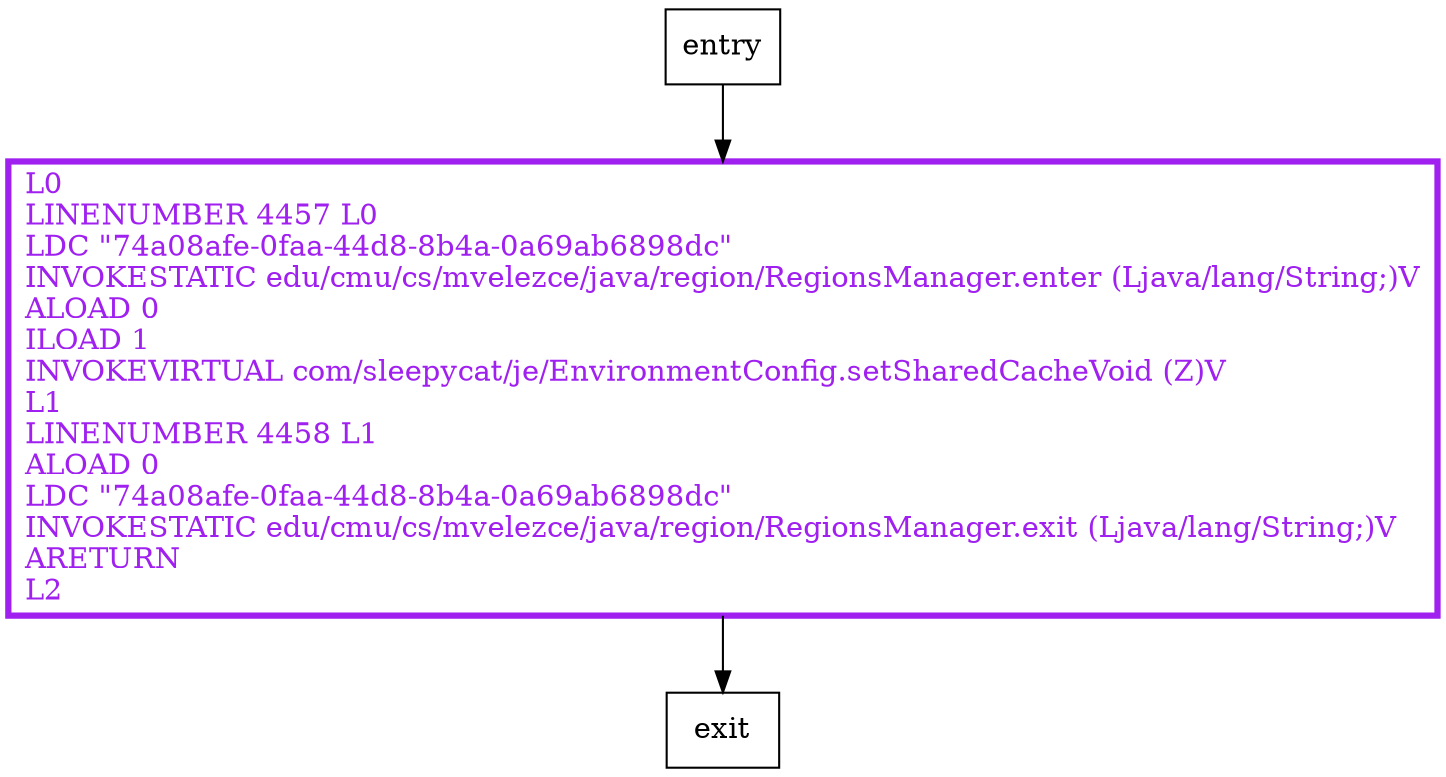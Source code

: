 digraph setSharedCache {
node [shape=record];
487782150 [label="L0\lLINENUMBER 4457 L0\lLDC \"74a08afe-0faa-44d8-8b4a-0a69ab6898dc\"\lINVOKESTATIC edu/cmu/cs/mvelezce/java/region/RegionsManager.enter (Ljava/lang/String;)V\lALOAD 0\lILOAD 1\lINVOKEVIRTUAL com/sleepycat/je/EnvironmentConfig.setSharedCacheVoid (Z)V\lL1\lLINENUMBER 4458 L1\lALOAD 0\lLDC \"74a08afe-0faa-44d8-8b4a-0a69ab6898dc\"\lINVOKESTATIC edu/cmu/cs/mvelezce/java/region/RegionsManager.exit (Ljava/lang/String;)V\lARETURN\lL2\l"];
entry;
exit;
entry -> 487782150;
487782150 -> exit;
487782150[fontcolor="purple", penwidth=3, color="purple"];
}
